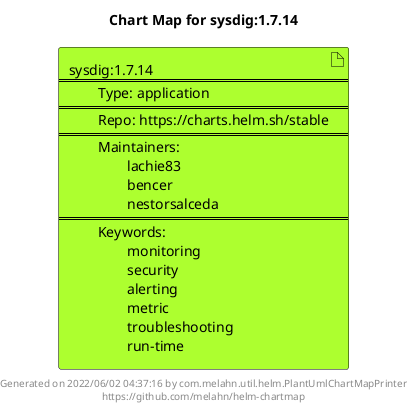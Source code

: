 @startuml
skinparam linetype ortho
skinparam backgroundColor white
skinparam usecaseBorderColor black
skinparam usecaseArrowColor LightSlateGray
skinparam artifactBorderColor black
skinparam artifactArrowColor LightSlateGray

title Chart Map for sysdig:1.7.14

'There is one referenced Helm Chart
artifact "sysdig:1.7.14\n====\n\tType: application\n====\n\tRepo: https://charts.helm.sh/stable\n====\n\tMaintainers: \n\t\tlachie83\n\t\tbencer\n\t\tnestorsalceda\n====\n\tKeywords: \n\t\tmonitoring\n\t\tsecurity\n\t\talerting\n\t\tmetric\n\t\ttroubleshooting\n\t\trun-time" as sysdig_1_7_14 #GreenYellow

'There are 0 referenced Docker Images

'Chart Dependencies

center footer Generated on 2022/06/02 04:37:16 by com.melahn.util.helm.PlantUmlChartMapPrinter\nhttps://github.com/melahn/helm-chartmap
@enduml

